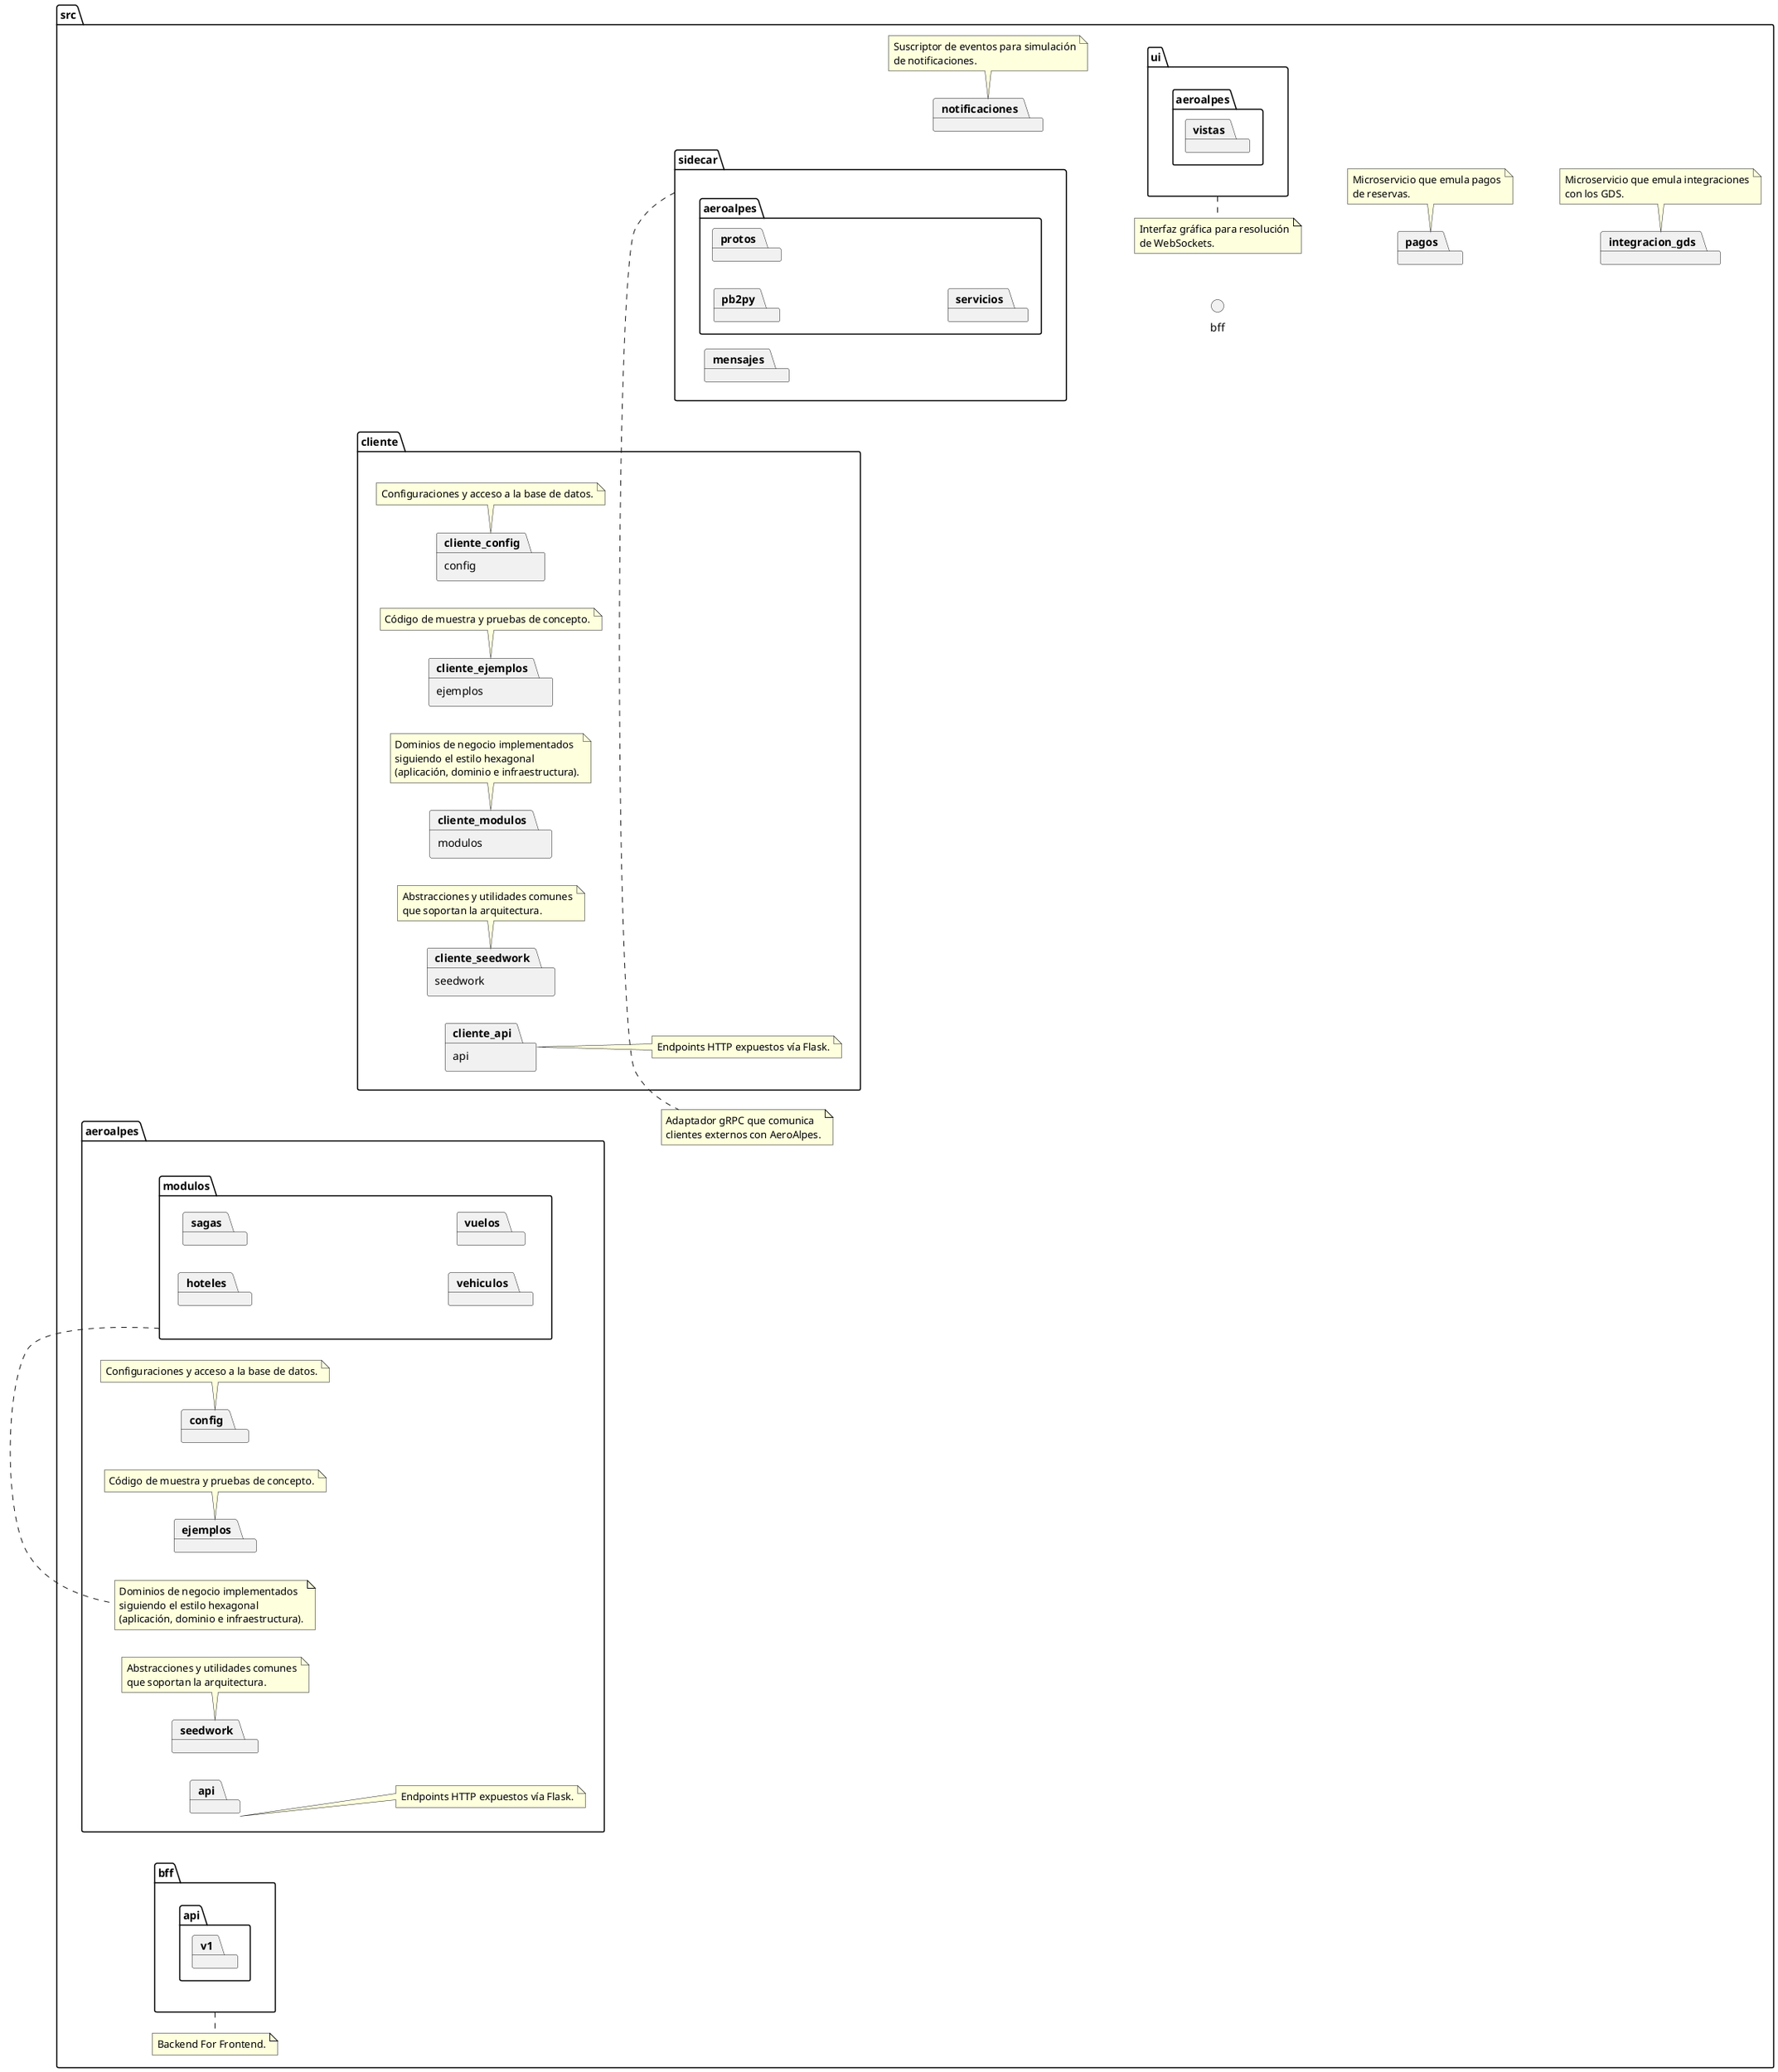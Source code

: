 @startuml
left to right direction

package "src" {
    package "aeroalpes" as aeroalpes_src {
        package "api" as api
        note right of api
            Endpoints HTTP expuestos vía Flask.
        end note

        package "config" as config
        note bottom of config
            Configuraciones y acceso a la base de datos.
        end note

        package "ejemplos" as ejemplos
        note bottom of ejemplos
            Código de muestra y pruebas de concepto.
        end note

        package "modulos" as modulos {
            package "hoteles"
            package "sagas"
            package "vehiculos"
            package "vuelos" as vuelos
        }
        note bottom of modulos
            Dominios de negocio implementados
            siguiendo el estilo hexagonal
            (aplicación, dominio e infraestructura).
        end note

        package "seedwork" as seedwork
        note bottom of seedwork
            Abstracciones y utilidades comunes
            que soportan la arquitectura.
        end note
    }

    package "cliente" as cliente {
        package "api" as cliente_api
        note right of cliente_api
            Endpoints HTTP expuestos vía Flask.
        end note

        package "config" as cliente_config
        note bottom of cliente_config
            Configuraciones y acceso a la base de datos.
        end note

        package "ejemplos" as cliente_ejemplos
        note bottom of cliente_ejemplos
            Código de muestra y pruebas de concepto.
        end note

        package "modulos" as cliente_modulos
        note bottom of cliente_modulos
            Dominios de negocio implementados
            siguiendo el estilo hexagonal
            (aplicación, dominio e infraestructura).
        end note

        package "seedwork" as cliente_seedwork
        note bottom of cliente_seedwork
            Abstracciones y utilidades comunes
            que soportan la arquitectura.
        end note
    }

    package "sidecar" as sidecar_pkg {
        package "aeroalpes" as aeroalpes_sidecar {
            package "pb2py"
            package "protos"
            package "servicios"
        }
        package "mensajes"
    }
    note bottom of sidecar_pkg
        Adaptador gRPC que comunica
        clientes externos con AeroAlpes.
    end note

    package "notificaciones"
    note bottom of notificaciones
        Suscriptor de eventos para simulación
        de notificaciones.
    end note

    package "ui" as ui_pkg {
        package "aeroalpes" as aeroalpes_ui {
            package "vistas"
        }
    }
    note bottom of ui_pkg
        Interfaz gráfica para resolución
        de WebSockets.
    end note

    package "pagos"
    note bottom of pagos
        Microservicio que emula pagos
        de reservas.
    end note

    package "integracion_gds"
    note bottom of integracion_gds
        Microservicio que emula integraciones
        con los GDS.
    end note
    
    package "bff" as bff_pkg {
        package "api" as api_pkg {
            package "v1"
        }
    }
    note bottom of bff_pkg
        Backend For Frontend.
    end note
    
    bff -[hidden]-> pagos
    pagos -[hidden]-> integracion_gds
    ui_pkg -[hidden]-> pagos
    notificaciones -[hidden]-> ui_pkg
    sidecar_pkg -[hidden]-> notificaciones
    cliente -[hidden]-> sidecar_pkg
    aeroalpes_src -[hidden]-> cliente
}
@enduml
